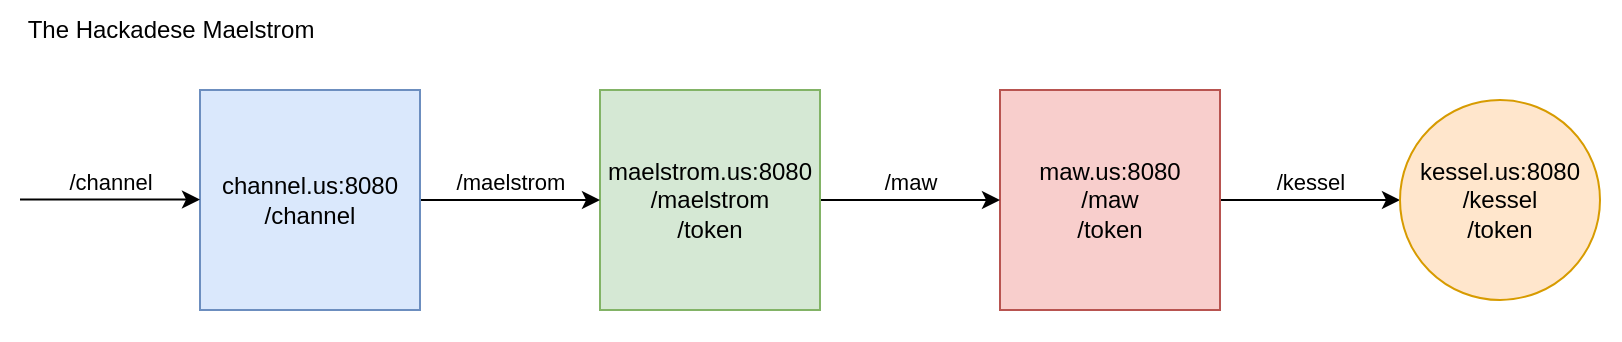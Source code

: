 <mxfile version="25.0.3">
  <diagram name="Page-1" id="k_4-_3BotilRAbILrPDF">
    <mxGraphModel dx="1037" dy="566" grid="1" gridSize="10" guides="1" tooltips="1" connect="1" arrows="1" fold="1" page="1" pageScale="1" pageWidth="850" pageHeight="1100" math="0" shadow="0">
      <root>
        <mxCell id="0" />
        <mxCell id="1" parent="0" />
        <mxCell id="5bXUzycwHYQgxf87-0Ci-17" value="" style="rounded=0;whiteSpace=wrap;html=1;strokeColor=none;labelPosition=left;verticalLabelPosition=top;align=right;verticalAlign=bottom;" vertex="1" parent="1">
          <mxGeometry x="70" y="480" width="810" height="170" as="geometry" />
        </mxCell>
        <mxCell id="5bXUzycwHYQgxf87-0Ci-4" value="/kessel" style="edgeStyle=orthogonalEdgeStyle;rounded=0;orthogonalLoop=1;jettySize=auto;html=1;exitX=1;exitY=0.5;exitDx=0;exitDy=0;entryX=0;entryY=0.5;entryDx=0;entryDy=0;labelPosition=center;verticalLabelPosition=top;align=center;verticalAlign=bottom;" edge="1" parent="1" source="5bXUzycwHYQgxf87-0Ci-1" target="5bXUzycwHYQgxf87-0Ci-2">
          <mxGeometry relative="1" as="geometry" />
        </mxCell>
        <mxCell id="5bXUzycwHYQgxf87-0Ci-1" value="maw.us:8080&lt;div&gt;/maw&lt;/div&gt;&lt;div&gt;/token&lt;/div&gt;" style="whiteSpace=wrap;html=1;aspect=fixed;fillColor=#f8cecc;strokeColor=#b85450;" vertex="1" parent="1">
          <mxGeometry x="570" y="525" width="110" height="110" as="geometry" />
        </mxCell>
        <mxCell id="5bXUzycwHYQgxf87-0Ci-2" value="kessel.us:8080&lt;div&gt;/kessel&lt;/div&gt;&lt;div&gt;/token&lt;/div&gt;" style="ellipse;whiteSpace=wrap;html=1;aspect=fixed;fillColor=#ffe6cc;strokeColor=#d79b00;" vertex="1" parent="1">
          <mxGeometry x="770" y="530" width="100" height="100" as="geometry" />
        </mxCell>
        <mxCell id="5bXUzycwHYQgxf87-0Ci-8" value="/maw" style="edgeStyle=orthogonalEdgeStyle;rounded=0;orthogonalLoop=1;jettySize=auto;html=1;exitX=1;exitY=0.5;exitDx=0;exitDy=0;entryX=0;entryY=0.5;entryDx=0;entryDy=0;labelPosition=center;verticalLabelPosition=top;align=center;verticalAlign=bottom;" edge="1" parent="1" source="5bXUzycwHYQgxf87-0Ci-7" target="5bXUzycwHYQgxf87-0Ci-1">
          <mxGeometry relative="1" as="geometry" />
        </mxCell>
        <mxCell id="5bXUzycwHYQgxf87-0Ci-7" value="maelstrom.us:8080&lt;div&gt;/maelstrom&lt;/div&gt;&lt;div&gt;/token&lt;/div&gt;" style="whiteSpace=wrap;html=1;aspect=fixed;fillColor=#d5e8d4;strokeColor=#82b366;" vertex="1" parent="1">
          <mxGeometry x="370" y="525" width="110" height="110" as="geometry" />
        </mxCell>
        <mxCell id="5bXUzycwHYQgxf87-0Ci-12" value="/maelstrom" style="edgeStyle=orthogonalEdgeStyle;rounded=0;orthogonalLoop=1;jettySize=auto;html=1;exitX=1;exitY=0.5;exitDx=0;exitDy=0;entryX=0;entryY=0.5;entryDx=0;entryDy=0;labelPosition=center;verticalLabelPosition=top;align=center;verticalAlign=bottom;" edge="1" parent="1" source="5bXUzycwHYQgxf87-0Ci-11" target="5bXUzycwHYQgxf87-0Ci-7">
          <mxGeometry relative="1" as="geometry" />
        </mxCell>
        <mxCell id="5bXUzycwHYQgxf87-0Ci-11" value="channel.us:8080&lt;div&gt;/channel&lt;/div&gt;" style="whiteSpace=wrap;html=1;aspect=fixed;fillColor=#dae8fc;strokeColor=#6c8ebf;" vertex="1" parent="1">
          <mxGeometry x="170" y="525" width="110" height="110" as="geometry" />
        </mxCell>
        <mxCell id="5bXUzycwHYQgxf87-0Ci-16" value="/channel" style="edgeStyle=orthogonalEdgeStyle;rounded=0;orthogonalLoop=1;jettySize=auto;html=1;exitX=1;exitY=0.5;exitDx=0;exitDy=0;entryX=0;entryY=0.5;entryDx=0;entryDy=0;labelPosition=center;verticalLabelPosition=top;align=center;verticalAlign=bottom;" edge="1" parent="1">
          <mxGeometry relative="1" as="geometry">
            <mxPoint x="80" y="579.75" as="sourcePoint" />
            <mxPoint x="170" y="579.75" as="targetPoint" />
          </mxGeometry>
        </mxCell>
        <mxCell id="5bXUzycwHYQgxf87-0Ci-18" value="The Hackadese Maelstrom" style="text;html=1;align=center;verticalAlign=middle;resizable=0;points=[];autosize=1;strokeColor=none;fillColor=none;" vertex="1" parent="1">
          <mxGeometry x="70" y="480" width="170" height="30" as="geometry" />
        </mxCell>
      </root>
    </mxGraphModel>
  </diagram>
</mxfile>
